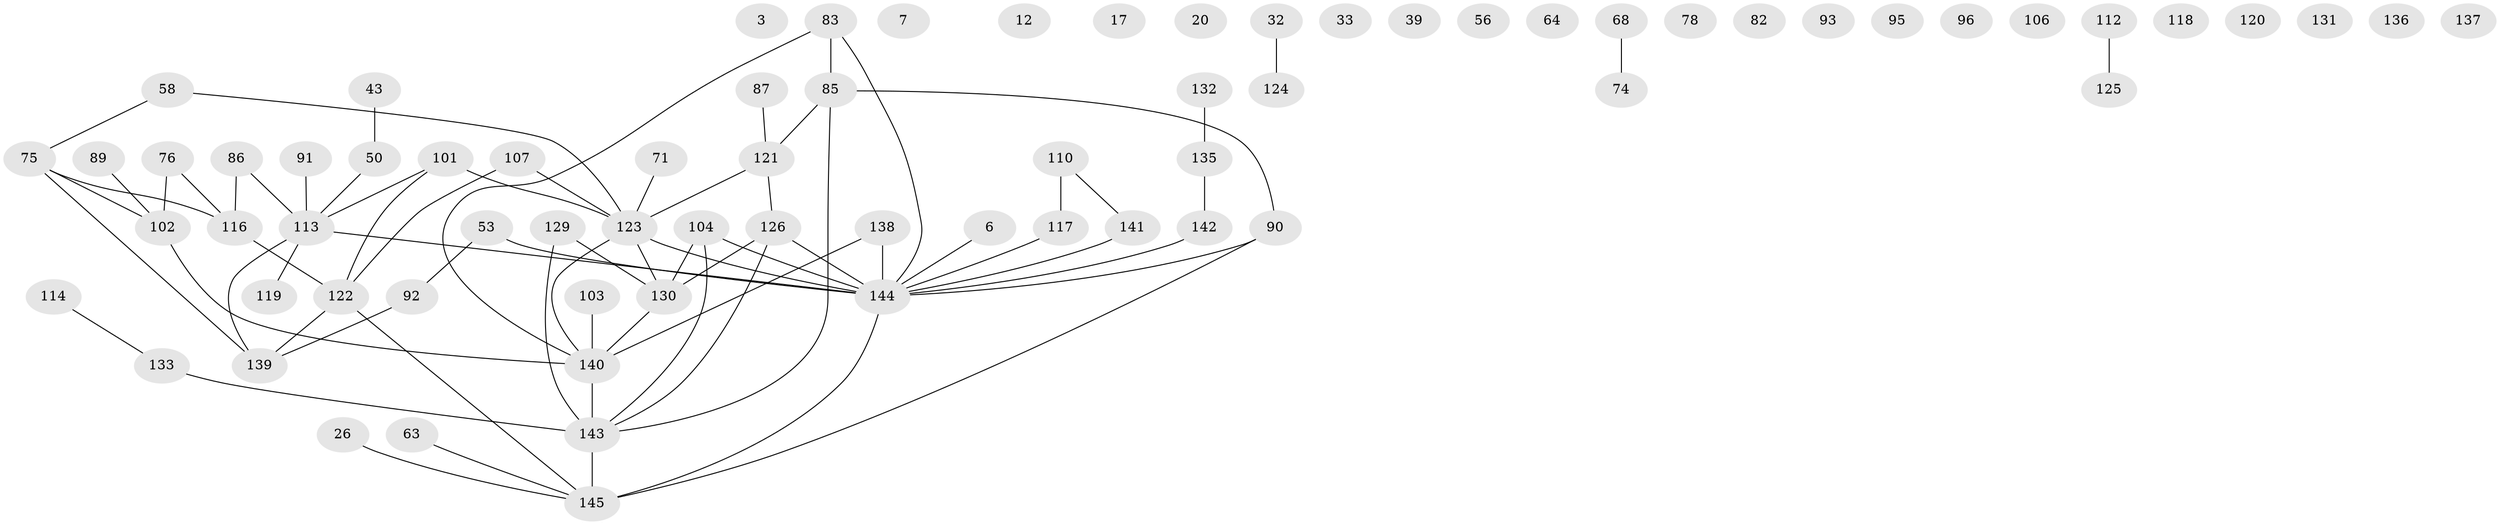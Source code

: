 // original degree distribution, {2: 0.23448275862068965, 4: 0.12413793103448276, 0: 0.13793103448275862, 1: 0.2, 3: 0.21379310344827587, 6: 0.020689655172413793, 5: 0.06206896551724138, 7: 0.006896551724137931}
// Generated by graph-tools (version 1.1) at 2025/40/03/09/25 04:40:22]
// undirected, 72 vertices, 73 edges
graph export_dot {
graph [start="1"]
  node [color=gray90,style=filled];
  3;
  6;
  7;
  12;
  17;
  20;
  26;
  32;
  33;
  39;
  43;
  50;
  53;
  56;
  58;
  63;
  64;
  68;
  71;
  74;
  75 [super="+49"];
  76;
  78;
  82;
  83 [super="+66"];
  85;
  86 [super="+30"];
  87;
  89;
  90 [super="+35+45+81+61"];
  91;
  92;
  93;
  95;
  96;
  101;
  102;
  103;
  104 [super="+72"];
  106;
  107;
  110 [super="+38"];
  112;
  113 [super="+51"];
  114;
  116 [super="+65"];
  117 [super="+19+77"];
  118;
  119;
  120;
  121 [super="+37+84"];
  122 [super="+2"];
  123 [super="+97"];
  124;
  125;
  126 [super="+80+115"];
  129 [super="+111"];
  130 [super="+28+47"];
  131;
  132;
  133;
  135;
  136;
  137;
  138;
  139;
  140 [super="+14+70+94"];
  141;
  142 [super="+46"];
  143 [super="+100+109+128"];
  144 [super="+15+105"];
  145 [super="+134"];
  6 -- 144;
  26 -- 145;
  32 -- 124;
  43 -- 50;
  50 -- 113;
  53 -- 92;
  53 -- 144;
  58 -- 75;
  58 -- 123;
  63 -- 145;
  68 -- 74;
  71 -- 123;
  75 -- 116 [weight=2];
  75 -- 139;
  75 -- 102;
  76 -- 102;
  76 -- 116;
  83 -- 85 [weight=2];
  83 -- 140;
  83 -- 144;
  85 -- 121;
  85 -- 90;
  85 -- 143;
  86 -- 116;
  86 -- 113;
  87 -- 121;
  89 -- 102;
  90 -- 145;
  90 -- 144 [weight=3];
  91 -- 113;
  92 -- 139;
  101 -- 122;
  101 -- 113;
  101 -- 123;
  102 -- 140 [weight=2];
  103 -- 140;
  104 -- 130;
  104 -- 144 [weight=2];
  104 -- 143;
  107 -- 122 [weight=2];
  107 -- 123;
  110 -- 141;
  110 -- 117 [weight=2];
  112 -- 125;
  113 -- 119;
  113 -- 139;
  113 -- 144 [weight=3];
  114 -- 133;
  116 -- 122;
  117 -- 144 [weight=2];
  121 -- 126;
  121 -- 123;
  122 -- 139;
  122 -- 145;
  123 -- 140;
  123 -- 144 [weight=2];
  123 -- 130 [weight=2];
  126 -- 130 [weight=2];
  126 -- 144 [weight=2];
  126 -- 143 [weight=3];
  129 -- 130;
  129 -- 143;
  130 -- 140;
  132 -- 135;
  133 -- 143;
  135 -- 142;
  138 -- 140;
  138 -- 144;
  140 -- 143 [weight=3];
  141 -- 144;
  142 -- 144;
  143 -- 145 [weight=2];
  144 -- 145;
}
